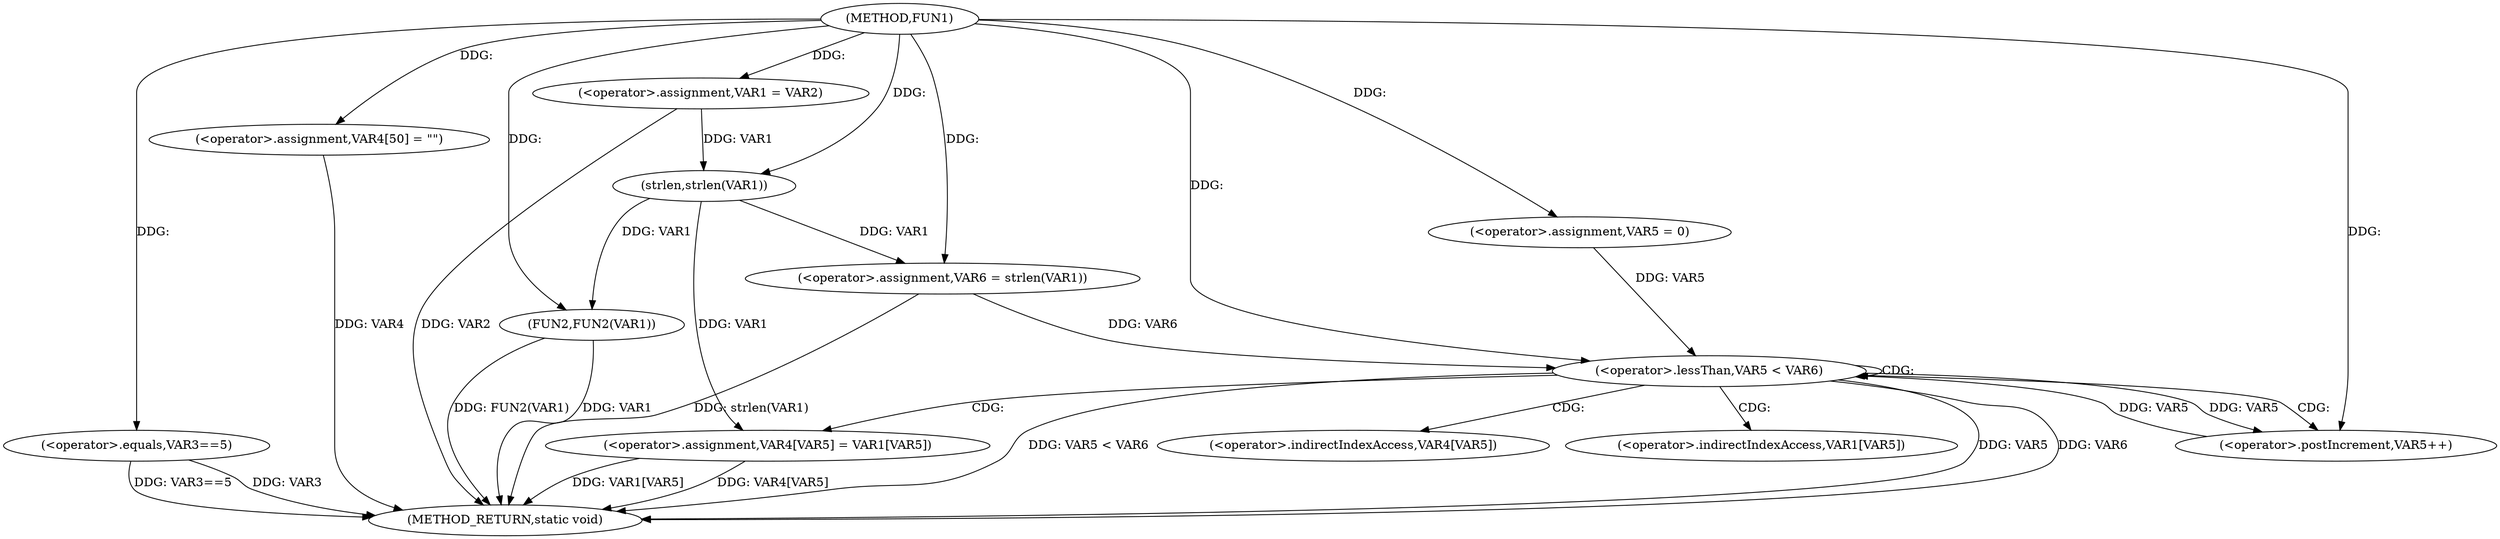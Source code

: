 digraph FUN1 {  
"1000100" [label = "(METHOD,FUN1)" ]
"1000142" [label = "(METHOD_RETURN,static void)" ]
"1000104" [label = "(<operator>.assignment,VAR1 = VAR2)" ]
"1000108" [label = "(<operator>.equals,VAR3==5)" ]
"1000114" [label = "(<operator>.assignment,VAR4[50] = \"\")" ]
"1000119" [label = "(<operator>.assignment,VAR6 = strlen(VAR1))" ]
"1000121" [label = "(strlen,strlen(VAR1))" ]
"1000124" [label = "(<operator>.assignment,VAR5 = 0)" ]
"1000127" [label = "(<operator>.lessThan,VAR5 < VAR6)" ]
"1000130" [label = "(<operator>.postIncrement,VAR5++)" ]
"1000133" [label = "(<operator>.assignment,VAR4[VAR5] = VAR1[VAR5])" ]
"1000140" [label = "(FUN2,FUN2(VAR1))" ]
"1000134" [label = "(<operator>.indirectIndexAccess,VAR4[VAR5])" ]
"1000137" [label = "(<operator>.indirectIndexAccess,VAR1[VAR5])" ]
  "1000108" -> "1000142"  [ label = "DDG: VAR3==5"] 
  "1000140" -> "1000142"  [ label = "DDG: VAR1"] 
  "1000140" -> "1000142"  [ label = "DDG: FUN2(VAR1)"] 
  "1000127" -> "1000142"  [ label = "DDG: VAR5 < VAR6"] 
  "1000127" -> "1000142"  [ label = "DDG: VAR5"] 
  "1000127" -> "1000142"  [ label = "DDG: VAR6"] 
  "1000133" -> "1000142"  [ label = "DDG: VAR4[VAR5]"] 
  "1000114" -> "1000142"  [ label = "DDG: VAR4"] 
  "1000119" -> "1000142"  [ label = "DDG: strlen(VAR1)"] 
  "1000133" -> "1000142"  [ label = "DDG: VAR1[VAR5]"] 
  "1000104" -> "1000142"  [ label = "DDG: VAR2"] 
  "1000108" -> "1000142"  [ label = "DDG: VAR3"] 
  "1000100" -> "1000104"  [ label = "DDG: "] 
  "1000100" -> "1000108"  [ label = "DDG: "] 
  "1000100" -> "1000114"  [ label = "DDG: "] 
  "1000121" -> "1000119"  [ label = "DDG: VAR1"] 
  "1000100" -> "1000119"  [ label = "DDG: "] 
  "1000104" -> "1000121"  [ label = "DDG: VAR1"] 
  "1000100" -> "1000121"  [ label = "DDG: "] 
  "1000100" -> "1000124"  [ label = "DDG: "] 
  "1000124" -> "1000127"  [ label = "DDG: VAR5"] 
  "1000130" -> "1000127"  [ label = "DDG: VAR5"] 
  "1000100" -> "1000127"  [ label = "DDG: "] 
  "1000119" -> "1000127"  [ label = "DDG: VAR6"] 
  "1000127" -> "1000130"  [ label = "DDG: VAR5"] 
  "1000100" -> "1000130"  [ label = "DDG: "] 
  "1000121" -> "1000133"  [ label = "DDG: VAR1"] 
  "1000121" -> "1000140"  [ label = "DDG: VAR1"] 
  "1000100" -> "1000140"  [ label = "DDG: "] 
  "1000127" -> "1000137"  [ label = "CDG: "] 
  "1000127" -> "1000130"  [ label = "CDG: "] 
  "1000127" -> "1000133"  [ label = "CDG: "] 
  "1000127" -> "1000127"  [ label = "CDG: "] 
  "1000127" -> "1000134"  [ label = "CDG: "] 
}
